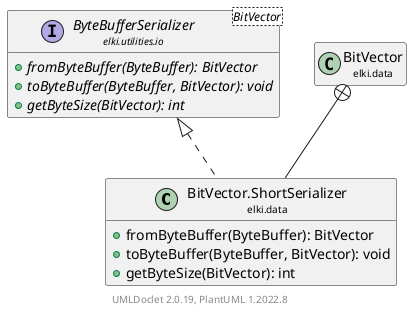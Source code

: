 @startuml
    remove .*\.(Instance|Par|Parameterizer|Factory)$
    set namespaceSeparator none
    hide empty fields
    hide empty methods

    class "<size:14>BitVector.ShortSerializer\n<size:10>elki.data" as elki.data.BitVector.ShortSerializer [[BitVector.ShortSerializer.html]] {
        +fromByteBuffer(ByteBuffer): BitVector
        +toByteBuffer(ByteBuffer, BitVector): void
        +getByteSize(BitVector): int
    }

    interface "<size:14>ByteBufferSerializer\n<size:10>elki.utilities.io" as elki.utilities.io.ByteBufferSerializer<BitVector> [[../utilities/io/ByteBufferSerializer.html]] {
        {abstract} +fromByteBuffer(ByteBuffer): BitVector
        {abstract} +toByteBuffer(ByteBuffer, BitVector): void
        {abstract} +getByteSize(BitVector): int
    }
    class "<size:14>BitVector\n<size:10>elki.data" as elki.data.BitVector [[BitVector.html]]

    elki.utilities.io.ByteBufferSerializer <|.. elki.data.BitVector.ShortSerializer
    elki.data.BitVector +-- elki.data.BitVector.ShortSerializer

    center footer UMLDoclet 2.0.19, PlantUML 1.2022.8
@enduml
